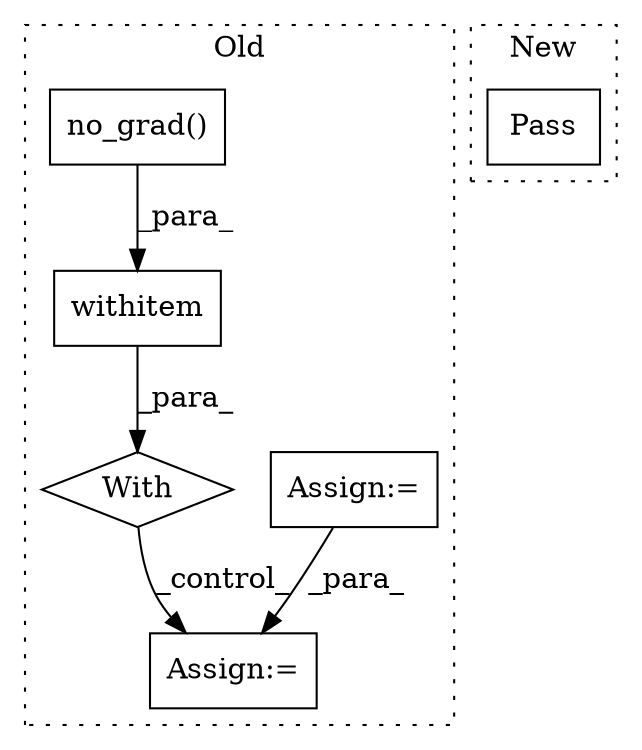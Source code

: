 digraph G {
subgraph cluster0 {
1 [label="With" a="39" s="7129,7139" l="5,24" shape="diamond"];
3 [label="withitem" a="49" s="7134" l="5" shape="box"];
4 [label="Assign:=" a="68" s="7358" l="3" shape="box"];
5 [label="Assign:=" a="68" s="7095" l="3" shape="box"];
6 [label="no_grad()" a="75" s="7134" l="15" shape="box"];
label = "Old";
style="dotted";
}
subgraph cluster1 {
2 [label="Pass" a="62" s="6763" l="4" shape="box"];
label = "New";
style="dotted";
}
1 -> 4 [label="_control_"];
3 -> 1 [label="_para_"];
5 -> 4 [label="_para_"];
6 -> 3 [label="_para_"];
}